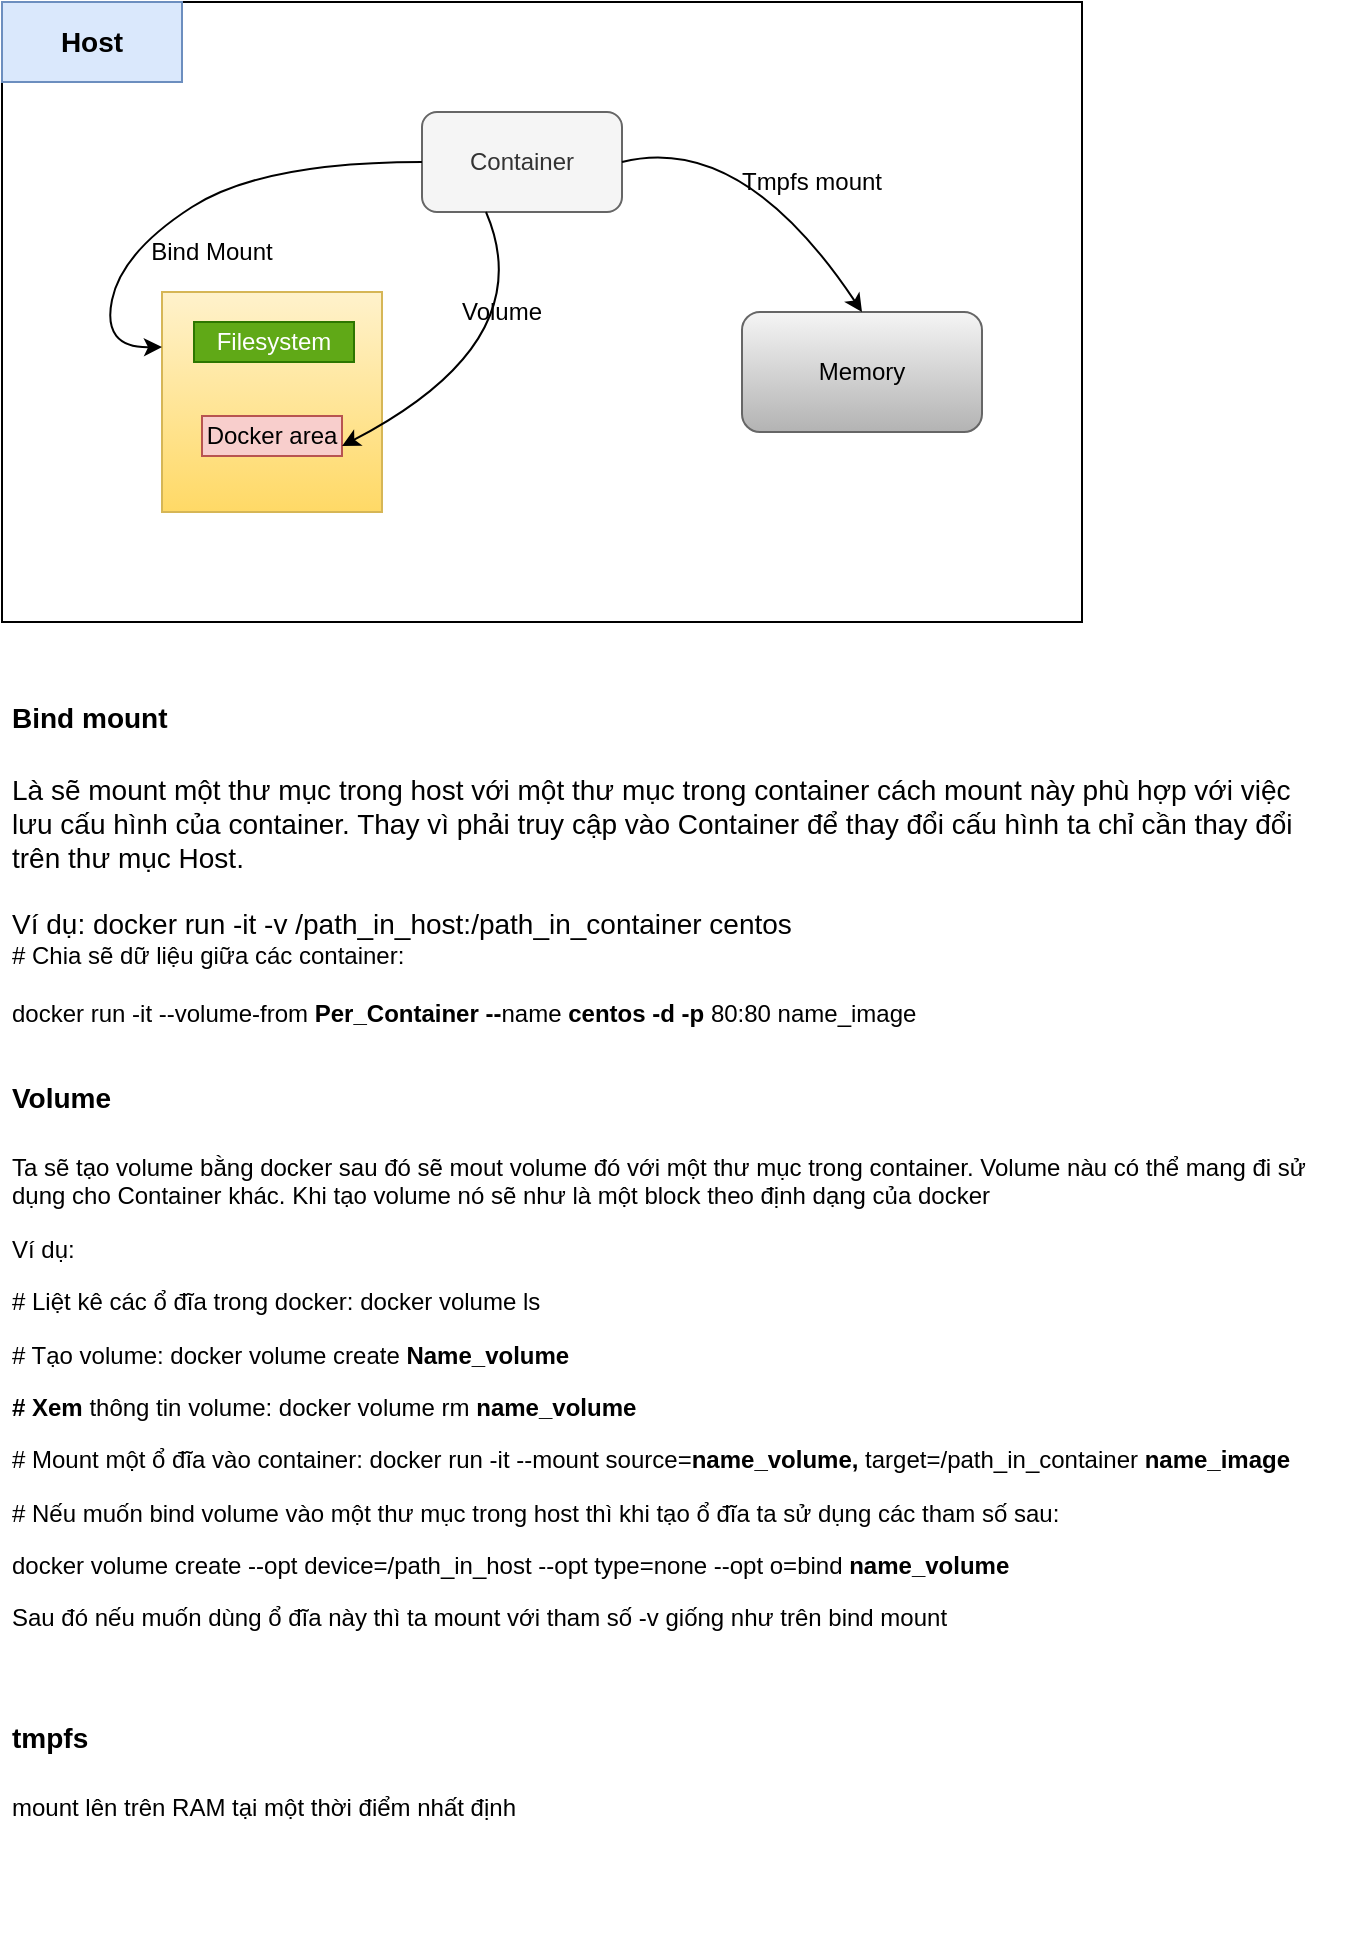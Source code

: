 <mxfile version="11.3.2" type="github" pages="1"><diagram id="Rb_sg7B6X1ChC-wVJ3Du" name="Docker Storage"><mxGraphModel dx="1088" dy="610" grid="1" gridSize="10" guides="1" tooltips="1" connect="1" arrows="1" fold="1" page="1" pageScale="1" pageWidth="827" pageHeight="1169" math="0" shadow="0"><root><mxCell id="0"/><mxCell id="1" parent="0"/><mxCell id="LHjlF4GlzuIZ9zIGuXHe-11" value="" style="rounded=0;whiteSpace=wrap;html=1;" vertex="1" parent="1"><mxGeometry x="120" y="115" width="540" height="310" as="geometry"/></mxCell><mxCell id="LHjlF4GlzuIZ9zIGuXHe-3" value="&lt;font style=&quot;font-size: 14px&quot;&gt;&lt;b&gt;Host&lt;/b&gt;&lt;/font&gt;" style="rounded=0;whiteSpace=wrap;html=1;fillColor=#dae8fc;strokeColor=#6c8ebf;" vertex="1" parent="1"><mxGeometry x="120" y="115" width="90" height="40" as="geometry"/></mxCell><mxCell id="LHjlF4GlzuIZ9zIGuXHe-4" value="Container" style="rounded=1;whiteSpace=wrap;html=1;fillColor=#f5f5f5;strokeColor=#666666;fontColor=#333333;" vertex="1" parent="1"><mxGeometry x="330" y="170" width="100" height="50" as="geometry"/></mxCell><mxCell id="LHjlF4GlzuIZ9zIGuXHe-5" value="" style="whiteSpace=wrap;html=1;aspect=fixed;gradientColor=#ffd966;fillColor=#fff2cc;strokeColor=#d6b656;" vertex="1" parent="1"><mxGeometry x="200" y="260" width="110" height="110" as="geometry"/></mxCell><mxCell id="LHjlF4GlzuIZ9zIGuXHe-6" value="Memory" style="rounded=1;whiteSpace=wrap;html=1;gradientColor=#b3b3b3;fillColor=#f5f5f5;strokeColor=#666666;" vertex="1" parent="1"><mxGeometry x="490" y="270" width="120" height="60" as="geometry"/></mxCell><mxCell id="LHjlF4GlzuIZ9zIGuXHe-7" value="Filesystem" style="text;html=1;strokeColor=#2D7600;fillColor=#60a917;align=center;verticalAlign=middle;whiteSpace=wrap;rounded=0;fontColor=#ffffff;" vertex="1" parent="1"><mxGeometry x="216" y="275" width="80" height="20" as="geometry"/></mxCell><mxCell id="LHjlF4GlzuIZ9zIGuXHe-10" value="" style="curved=1;endArrow=classic;html=1;exitX=0;exitY=0.5;exitDx=0;exitDy=0;entryX=0;entryY=0.25;entryDx=0;entryDy=0;" edge="1" parent="1" source="LHjlF4GlzuIZ9zIGuXHe-4" target="LHjlF4GlzuIZ9zIGuXHe-5"><mxGeometry width="50" height="50" relative="1" as="geometry"><mxPoint x="140" y="440" as="sourcePoint"/><mxPoint x="200" y="490" as="targetPoint"/><Array as="points"><mxPoint x="250" y="195"/><mxPoint x="180" y="240"/><mxPoint x="170" y="288"/></Array></mxGeometry></mxCell><mxCell id="LHjlF4GlzuIZ9zIGuXHe-12" value="Docker area" style="text;html=1;strokeColor=#b85450;fillColor=#f8cecc;align=center;verticalAlign=middle;whiteSpace=wrap;rounded=0;" vertex="1" parent="1"><mxGeometry x="220" y="322" width="70" height="20" as="geometry"/></mxCell><mxCell id="LHjlF4GlzuIZ9zIGuXHe-14" value="" style="curved=1;endArrow=classic;html=1;exitX=1;exitY=0.5;exitDx=0;exitDy=0;entryX=0.5;entryY=0;entryDx=0;entryDy=0;" edge="1" parent="1" source="LHjlF4GlzuIZ9zIGuXHe-4" target="LHjlF4GlzuIZ9zIGuXHe-6"><mxGeometry width="50" height="50" relative="1" as="geometry"><mxPoint x="490" y="230" as="sourcePoint"/><mxPoint x="540" y="180" as="targetPoint"/><Array as="points"><mxPoint x="490" y="180"/></Array></mxGeometry></mxCell><mxCell id="LHjlF4GlzuIZ9zIGuXHe-15" value="" style="curved=1;endArrow=classic;html=1;exitX=0.32;exitY=1;exitDx=0;exitDy=0;exitPerimeter=0;entryX=1;entryY=0.75;entryDx=0;entryDy=0;" edge="1" parent="1" source="LHjlF4GlzuIZ9zIGuXHe-4" target="LHjlF4GlzuIZ9zIGuXHe-12"><mxGeometry width="50" height="50" relative="1" as="geometry"><mxPoint x="340" y="285" as="sourcePoint"/><mxPoint x="390" y="235" as="targetPoint"/><Array as="points"><mxPoint x="390" y="285"/></Array></mxGeometry></mxCell><mxCell id="LHjlF4GlzuIZ9zIGuXHe-16" value="Bind Mount" style="text;html=1;strokeColor=none;fillColor=none;align=center;verticalAlign=middle;whiteSpace=wrap;rounded=0;" vertex="1" parent="1"><mxGeometry x="180" y="230" width="90" height="20" as="geometry"/></mxCell><mxCell id="LHjlF4GlzuIZ9zIGuXHe-19" value="Volume" style="text;html=1;strokeColor=none;fillColor=none;align=center;verticalAlign=middle;whiteSpace=wrap;rounded=0;" vertex="1" parent="1"><mxGeometry x="350" y="260" width="40" height="20" as="geometry"/></mxCell><mxCell id="LHjlF4GlzuIZ9zIGuXHe-20" value="Tmpfs mount" style="text;html=1;strokeColor=none;fillColor=none;align=center;verticalAlign=middle;whiteSpace=wrap;rounded=0;" vertex="1" parent="1"><mxGeometry x="480" y="195" width="90" height="20" as="geometry"/></mxCell><mxCell id="LHjlF4GlzuIZ9zIGuXHe-22" value="&lt;h1&gt;&lt;font style=&quot;font-size: 14px&quot;&gt;Bind mount&lt;/font&gt;&lt;/h1&gt;&lt;div&gt;&lt;font style=&quot;font-size: 14px&quot;&gt;Là sẽ mount một thư mục trong host với một thư mục trong container cách mount này phù hợp với việc lưu cấu hình của container. Thay vì phải truy cập vào Container để thay đổi cấu hình ta chỉ cần thay đổi trên thư mục Host.&lt;/font&gt;&lt;/div&gt;&lt;div&gt;&lt;font style=&quot;font-size: 14px&quot;&gt;&lt;br&gt;&lt;/font&gt;&lt;/div&gt;&lt;div&gt;&lt;font style=&quot;font-size: 14px&quot;&gt;Ví dụ: docker run -it -v /path_in_host:/path_in_container centos&lt;/font&gt;&lt;/div&gt;&lt;div&gt;# Chia sẽ dữ liệu giữa các container:&lt;/div&gt;&lt;div&gt;&lt;br&gt;&lt;/div&gt;&lt;div&gt;docker run -it --volume-from &lt;b&gt;Per_Container --&lt;/b&gt;name &lt;b&gt;centos -d -p &lt;/b&gt;80:80 name_image&lt;/div&gt;" style="text;html=1;strokeColor=none;fillColor=none;spacing=5;spacingTop=-20;whiteSpace=wrap;overflow=hidden;rounded=0;" vertex="1" parent="1"><mxGeometry x="120" y="450" width="670" height="180" as="geometry"/></mxCell><mxCell id="LHjlF4GlzuIZ9zIGuXHe-23" value="&lt;h1&gt;&lt;font style=&quot;font-size: 14px&quot;&gt;Volume&lt;/font&gt;&lt;/h1&gt;&lt;p&gt;Ta sẽ tạo volume bằng docker sau đó sẽ mout volume đó với một thư mục trong container. Volume nàu có thể mang đi sử dụng cho Container khác. Khi tạo volume nó sẽ như là một block theo định dạng của docker&lt;/p&gt;&lt;p&gt;Ví dụ:&amp;nbsp;&lt;/p&gt;&lt;p&gt;# Liệt kê các ổ đĩa trong docker: docker volume ls&lt;/p&gt;&lt;p&gt;# Tạo volume: docker volume create &lt;b&gt;Name_volume&lt;/b&gt;&lt;/p&gt;&lt;p&gt;&lt;b&gt;# Xem&lt;/b&gt;&amp;nbsp;thông tin volume: docker volume rm &lt;b&gt;name_volume&amp;nbsp;&lt;/b&gt;&lt;/p&gt;&lt;p&gt;# Mount một ổ đĩa vào container: docker run -it --mount source=&lt;b&gt;name_volume, &lt;/b&gt;target=/path_in_container &lt;b&gt;name_image&lt;/b&gt;&lt;/p&gt;&lt;p&gt;# Nếu muốn bind volume vào một thư mục trong host thì khi tạo ổ đĩa ta sử dụng các tham số sau:&lt;/p&gt;&lt;p&gt;docker volume create --opt device=/path_in_host --opt type=none --opt o=bind &lt;b&gt;name_volume&lt;/b&gt;&lt;/p&gt;&lt;p&gt;Sau đó nếu muốn dùng ổ đĩa này thì ta mount với tham số -v giống như trên bind mount&lt;/p&gt;&lt;p&gt;&lt;b&gt;&lt;br&gt;&lt;/b&gt;&lt;/p&gt;" style="text;html=1;strokeColor=none;fillColor=none;spacing=5;spacingTop=-20;whiteSpace=wrap;overflow=hidden;rounded=0;" vertex="1" parent="1"><mxGeometry x="120" y="640" width="680" height="310" as="geometry"/></mxCell><mxCell id="LHjlF4GlzuIZ9zIGuXHe-24" value="&lt;h1&gt;&lt;font style=&quot;font-size: 14px&quot;&gt;tmpfs&lt;/font&gt;&lt;/h1&gt;&lt;p&gt;mount lên trên RAM tại một thời điểm nhất định&lt;/p&gt;" style="text;html=1;strokeColor=none;fillColor=none;spacing=5;spacingTop=-20;whiteSpace=wrap;overflow=hidden;rounded=0;" vertex="1" parent="1"><mxGeometry x="120" y="960" width="650" height="130" as="geometry"/></mxCell></root></mxGraphModel></diagram></mxfile>